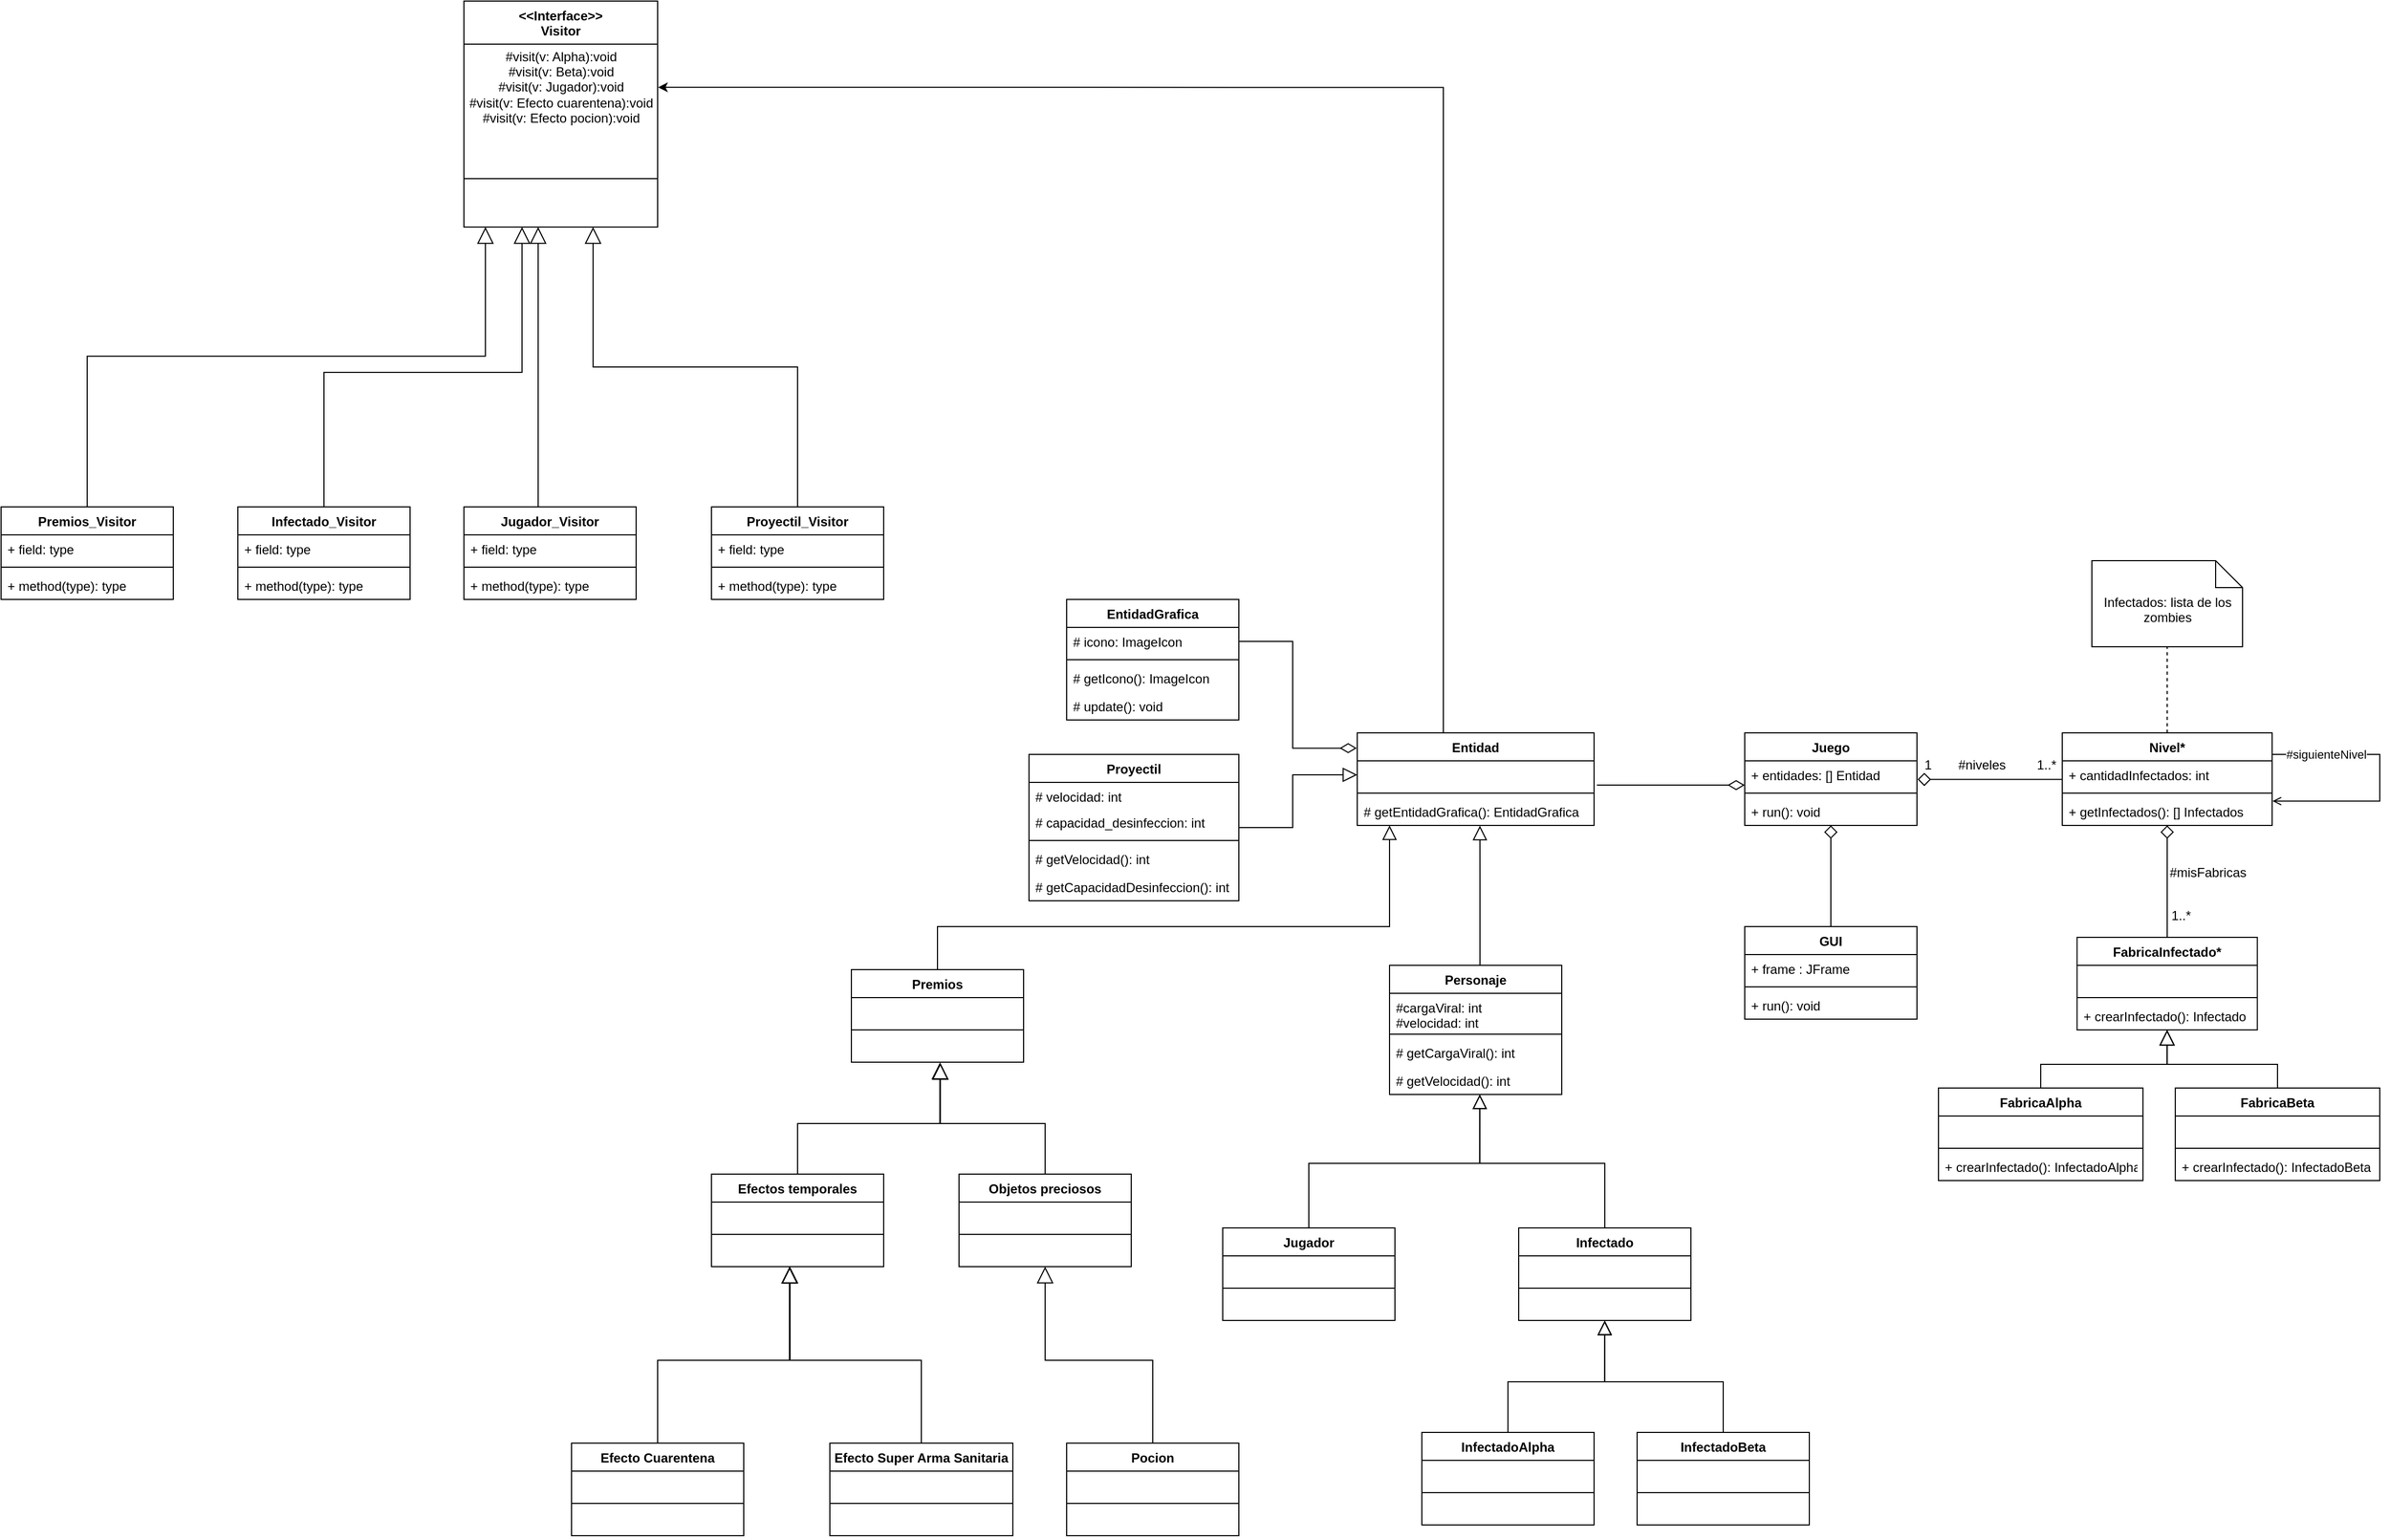<mxfile version="13.9.2" type="device"><diagram id="e_Py5MO5d-pihFE7DWXS" name="Page-1"><mxGraphModel dx="3183" dy="1894" grid="1" gridSize="10" guides="1" tooltips="1" connect="1" arrows="1" fold="1" page="1" pageScale="1" pageWidth="850" pageHeight="1100" math="0" shadow="0"><root><mxCell id="0"/><mxCell id="1" parent="0"/><mxCell id="vR1AUL86FYnGPOqWU92p-5" style="edgeStyle=orthogonalEdgeStyle;rounded=0;orthogonalLoop=1;jettySize=auto;html=1;exitX=1.004;exitY=0.665;exitDx=0;exitDy=0;exitPerimeter=0;startArrow=diamond;startFill=0;endArrow=none;endFill=0;endSize=6;startSize=10;" parent="1" source="vR1AUL86FYnGPOqWU92p-11" target="vR1AUL86FYnGPOqWU92p-6" edge="1"><mxGeometry relative="1" as="geometry"><mxPoint x="160" y="80" as="targetPoint"/><mxPoint x="230" y="223" as="sourcePoint"/><Array as="points"><mxPoint x="310" y="223"/><mxPoint x="310" y="223"/></Array></mxGeometry></mxCell><mxCell id="vR1AUL86FYnGPOqWU92p-40" style="edgeStyle=orthogonalEdgeStyle;rounded=0;orthogonalLoop=1;jettySize=auto;html=1;startArrow=diamond;startFill=0;startSize=10;endArrow=none;endFill=0;endSize=12;entryX=0.5;entryY=0;entryDx=0;entryDy=0;" parent="1" source="vR1AUL86FYnGPOqWU92p-6" target="vR1AUL86FYnGPOqWU92p-41" edge="1"><mxGeometry relative="1" as="geometry"><mxPoint x="450" y="410" as="targetPoint"/></mxGeometry></mxCell><mxCell id="vR1AUL86FYnGPOqWU92p-65" style="edgeStyle=orthogonalEdgeStyle;rounded=0;orthogonalLoop=1;jettySize=auto;html=1;entryX=0.5;entryY=1;entryDx=0;entryDy=0;entryPerimeter=0;startArrow=none;startFill=0;startSize=10;endArrow=none;endFill=0;endSize=12;exitX=0.5;exitY=0;exitDx=0;exitDy=0;dashed=1;" parent="1" source="vR1AUL86FYnGPOqWU92p-6" target="vR1AUL86FYnGPOqWU92p-64" edge="1"><mxGeometry relative="1" as="geometry"/></mxCell><mxCell id="vR1AUL86FYnGPOqWU92p-6" value="Nivel*" style="swimlane;fontStyle=1;align=center;verticalAlign=top;childLayout=stackLayout;horizontal=1;startSize=26;horizontalStack=0;resizeParent=1;resizeParentMax=0;resizeLast=0;collapsible=1;marginBottom=0;" parent="1" vertex="1"><mxGeometry x="355" y="180" width="195" height="86" as="geometry"/></mxCell><mxCell id="vR1AUL86FYnGPOqWU92p-39" value="+ cantidadInfectados: int" style="text;strokeColor=none;fillColor=none;align=left;verticalAlign=top;spacingLeft=4;spacingRight=4;overflow=hidden;rotatable=0;points=[[0,0.5],[1,0.5]];portConstraint=eastwest;" parent="vR1AUL86FYnGPOqWU92p-6" vertex="1"><mxGeometry y="26" width="195" height="26" as="geometry"/></mxCell><mxCell id="vR1AUL86FYnGPOqWU92p-8" value="" style="line;strokeWidth=1;fillColor=none;align=left;verticalAlign=middle;spacingTop=-1;spacingLeft=3;spacingRight=3;rotatable=0;labelPosition=right;points=[];portConstraint=eastwest;" parent="vR1AUL86FYnGPOqWU92p-6" vertex="1"><mxGeometry y="52" width="195" height="8" as="geometry"/></mxCell><mxCell id="vR1AUL86FYnGPOqWU92p-9" value="+ getInfectados(): [] Infectados" style="text;strokeColor=none;fillColor=none;align=left;verticalAlign=top;spacingLeft=4;spacingRight=4;overflow=hidden;rotatable=0;points=[[0,0.5],[1,0.5]];portConstraint=eastwest;" parent="vR1AUL86FYnGPOqWU92p-6" vertex="1"><mxGeometry y="60" width="195" height="26" as="geometry"/></mxCell><mxCell id="vR1AUL86FYnGPOqWU92p-23" style="edgeStyle=orthogonalEdgeStyle;rounded=0;orthogonalLoop=1;jettySize=auto;html=1;entryX=1.002;entryY=0.132;entryDx=0;entryDy=0;startArrow=none;startFill=0;startSize=10;endArrow=open;endFill=0;endSize=6;entryPerimeter=0;" parent="vR1AUL86FYnGPOqWU92p-6" target="vR1AUL86FYnGPOqWU92p-9" edge="1"><mxGeometry relative="1" as="geometry"><mxPoint x="195" y="20" as="sourcePoint"/><mxPoint x="285" y="52" as="targetPoint"/><Array as="points"><mxPoint x="295" y="20"/><mxPoint x="295" y="63"/></Array></mxGeometry></mxCell><mxCell id="vR1AUL86FYnGPOqWU92p-24" value="#siguienteNivel" style="edgeLabel;html=1;align=center;verticalAlign=middle;resizable=0;points=[];" parent="vR1AUL86FYnGPOqWU92p-23" vertex="1" connectable="0"><mxGeometry x="-0.428" relative="1" as="geometry"><mxPoint x="-19.49" as="offset"/></mxGeometry></mxCell><mxCell id="vR1AUL86FYnGPOqWU92p-68" style="edgeStyle=orthogonalEdgeStyle;rounded=0;orthogonalLoop=1;jettySize=auto;html=1;startArrow=diamond;startFill=0;startSize=10;endArrow=none;endFill=0;endSize=12;entryX=0.5;entryY=0;entryDx=0;entryDy=0;" parent="1" source="vR1AUL86FYnGPOqWU92p-10" target="vR1AUL86FYnGPOqWU92p-69" edge="1"><mxGeometry relative="1" as="geometry"><mxPoint x="140" y="400" as="targetPoint"/></mxGeometry></mxCell><mxCell id="vR1AUL86FYnGPOqWU92p-10" value="Juego" style="swimlane;fontStyle=1;align=center;verticalAlign=top;childLayout=stackLayout;horizontal=1;startSize=26;horizontalStack=0;resizeParent=1;resizeParentMax=0;resizeLast=0;collapsible=1;marginBottom=0;" parent="1" vertex="1"><mxGeometry x="60" y="180" width="160" height="86" as="geometry"/></mxCell><mxCell id="vR1AUL86FYnGPOqWU92p-11" value="+ entidades: [] Entidad" style="text;strokeColor=none;fillColor=none;align=left;verticalAlign=top;spacingLeft=4;spacingRight=4;overflow=hidden;rotatable=0;points=[[0,0.5],[1,0.5]];portConstraint=eastwest;" parent="vR1AUL86FYnGPOqWU92p-10" vertex="1"><mxGeometry y="26" width="160" height="26" as="geometry"/></mxCell><mxCell id="vR1AUL86FYnGPOqWU92p-12" value="" style="line;strokeWidth=1;fillColor=none;align=left;verticalAlign=middle;spacingTop=-1;spacingLeft=3;spacingRight=3;rotatable=0;labelPosition=right;points=[];portConstraint=eastwest;" parent="vR1AUL86FYnGPOqWU92p-10" vertex="1"><mxGeometry y="52" width="160" height="8" as="geometry"/></mxCell><mxCell id="vR1AUL86FYnGPOqWU92p-13" value="+ run(): void" style="text;strokeColor=none;fillColor=none;align=left;verticalAlign=top;spacingLeft=4;spacingRight=4;overflow=hidden;rotatable=0;points=[[0,0.5],[1,0.5]];portConstraint=eastwest;" parent="vR1AUL86FYnGPOqWU92p-10" vertex="1"><mxGeometry y="60" width="160" height="26" as="geometry"/></mxCell><mxCell id="vR1AUL86FYnGPOqWU92p-14" value="1..*" style="text;html=1;align=center;verticalAlign=middle;resizable=0;points=[];autosize=1;" parent="1" vertex="1"><mxGeometry x="325" y="200" width="30" height="20" as="geometry"/></mxCell><mxCell id="vR1AUL86FYnGPOqWU92p-15" value="1" style="text;html=1;align=center;verticalAlign=middle;resizable=0;points=[];autosize=1;" parent="1" vertex="1"><mxGeometry x="220" y="200" width="20" height="20" as="geometry"/></mxCell><mxCell id="vR1AUL86FYnGPOqWU92p-41" value="FabricaInfectado*" style="swimlane;fontStyle=1;align=center;verticalAlign=top;childLayout=stackLayout;horizontal=1;startSize=26;horizontalStack=0;resizeParent=1;resizeParentMax=0;resizeLast=0;collapsible=1;marginBottom=0;" parent="1" vertex="1"><mxGeometry x="368.75" y="370" width="167.5" height="86" as="geometry"/></mxCell><mxCell id="vR1AUL86FYnGPOqWU92p-42" value=" " style="text;strokeColor=none;fillColor=none;align=left;verticalAlign=top;spacingLeft=4;spacingRight=4;overflow=hidden;rotatable=0;points=[[0,0.5],[1,0.5]];portConstraint=eastwest;" parent="vR1AUL86FYnGPOqWU92p-41" vertex="1"><mxGeometry y="26" width="167.5" height="26" as="geometry"/></mxCell><mxCell id="vR1AUL86FYnGPOqWU92p-43" value="" style="line;strokeWidth=1;fillColor=none;align=left;verticalAlign=middle;spacingTop=-1;spacingLeft=3;spacingRight=3;rotatable=0;labelPosition=right;points=[];portConstraint=eastwest;" parent="vR1AUL86FYnGPOqWU92p-41" vertex="1"><mxGeometry y="52" width="167.5" height="8" as="geometry"/></mxCell><mxCell id="vR1AUL86FYnGPOqWU92p-44" value="+ crearInfectado(): Infectado" style="text;strokeColor=none;fillColor=none;align=left;verticalAlign=top;spacingLeft=4;spacingRight=4;overflow=hidden;rotatable=0;points=[[0,0.5],[1,0.5]];portConstraint=eastwest;" parent="vR1AUL86FYnGPOqWU92p-41" vertex="1"><mxGeometry y="60" width="167.5" height="26" as="geometry"/></mxCell><mxCell id="vR1AUL86FYnGPOqWU92p-45" value="1..*" style="text;html=1;align=center;verticalAlign=middle;resizable=0;points=[];autosize=1;" parent="1" vertex="1"><mxGeometry x="450" y="340" width="30" height="20" as="geometry"/></mxCell><mxCell id="vR1AUL86FYnGPOqWU92p-46" value="#misFabricas" style="text;html=1;align=center;verticalAlign=middle;resizable=0;points=[];autosize=1;" parent="1" vertex="1"><mxGeometry x="445" y="300" width="90" height="20" as="geometry"/></mxCell><mxCell id="vR1AUL86FYnGPOqWU92p-48" value="#niveles" style="text;html=1;align=center;verticalAlign=middle;resizable=0;points=[];autosize=1;" parent="1" vertex="1"><mxGeometry x="250" y="200" width="60" height="20" as="geometry"/></mxCell><mxCell id="vR1AUL86FYnGPOqWU92p-61" style="edgeStyle=orthogonalEdgeStyle;rounded=0;orthogonalLoop=1;jettySize=auto;html=1;entryX=0.5;entryY=1;entryDx=0;entryDy=0;startArrow=none;startFill=0;startSize=10;endArrow=block;endFill=0;endSize=12;" parent="1" source="vR1AUL86FYnGPOqWU92p-50" target="vR1AUL86FYnGPOqWU92p-41" edge="1"><mxGeometry relative="1" as="geometry"/></mxCell><mxCell id="vR1AUL86FYnGPOqWU92p-50" value="FabricaAlpha" style="swimlane;fontStyle=1;align=center;verticalAlign=top;childLayout=stackLayout;horizontal=1;startSize=26;horizontalStack=0;resizeParent=1;resizeParentMax=0;resizeLast=0;collapsible=1;marginBottom=0;" parent="1" vertex="1"><mxGeometry x="240" y="510" width="190" height="86" as="geometry"/></mxCell><mxCell id="vR1AUL86FYnGPOqWU92p-51" value=" " style="text;strokeColor=none;fillColor=none;align=left;verticalAlign=top;spacingLeft=4;spacingRight=4;overflow=hidden;rotatable=0;points=[[0,0.5],[1,0.5]];portConstraint=eastwest;" parent="vR1AUL86FYnGPOqWU92p-50" vertex="1"><mxGeometry y="26" width="190" height="26" as="geometry"/></mxCell><mxCell id="vR1AUL86FYnGPOqWU92p-52" value="" style="line;strokeWidth=1;fillColor=none;align=left;verticalAlign=middle;spacingTop=-1;spacingLeft=3;spacingRight=3;rotatable=0;labelPosition=right;points=[];portConstraint=eastwest;" parent="vR1AUL86FYnGPOqWU92p-50" vertex="1"><mxGeometry y="52" width="190" height="8" as="geometry"/></mxCell><mxCell id="vR1AUL86FYnGPOqWU92p-53" value="+ crearInfectado(): InfectadoAlpha" style="text;strokeColor=none;fillColor=none;align=left;verticalAlign=top;spacingLeft=4;spacingRight=4;overflow=hidden;rotatable=0;points=[[0,0.5],[1,0.5]];portConstraint=eastwest;" parent="vR1AUL86FYnGPOqWU92p-50" vertex="1"><mxGeometry y="60" width="190" height="26" as="geometry"/></mxCell><mxCell id="vR1AUL86FYnGPOqWU92p-63" style="edgeStyle=orthogonalEdgeStyle;rounded=0;orthogonalLoop=1;jettySize=auto;html=1;entryX=0.499;entryY=1.001;entryDx=0;entryDy=0;entryPerimeter=0;startArrow=none;startFill=0;startSize=10;endArrow=block;endFill=0;endSize=12;" parent="1" source="vR1AUL86FYnGPOqWU92p-54" target="vR1AUL86FYnGPOqWU92p-44" edge="1"><mxGeometry relative="1" as="geometry"/></mxCell><mxCell id="vR1AUL86FYnGPOqWU92p-54" value="FabricaBeta" style="swimlane;fontStyle=1;align=center;verticalAlign=top;childLayout=stackLayout;horizontal=1;startSize=26;horizontalStack=0;resizeParent=1;resizeParentMax=0;resizeLast=0;collapsible=1;marginBottom=0;" parent="1" vertex="1"><mxGeometry x="460" y="510" width="190" height="86" as="geometry"/></mxCell><mxCell id="vR1AUL86FYnGPOqWU92p-55" value=" " style="text;strokeColor=none;fillColor=none;align=left;verticalAlign=top;spacingLeft=4;spacingRight=4;overflow=hidden;rotatable=0;points=[[0,0.5],[1,0.5]];portConstraint=eastwest;" parent="vR1AUL86FYnGPOqWU92p-54" vertex="1"><mxGeometry y="26" width="190" height="26" as="geometry"/></mxCell><mxCell id="vR1AUL86FYnGPOqWU92p-56" value="" style="line;strokeWidth=1;fillColor=none;align=left;verticalAlign=middle;spacingTop=-1;spacingLeft=3;spacingRight=3;rotatable=0;labelPosition=right;points=[];portConstraint=eastwest;" parent="vR1AUL86FYnGPOqWU92p-54" vertex="1"><mxGeometry y="52" width="190" height="8" as="geometry"/></mxCell><mxCell id="vR1AUL86FYnGPOqWU92p-57" value="+ crearInfectado(): InfectadoBeta" style="text;strokeColor=none;fillColor=none;align=left;verticalAlign=top;spacingLeft=4;spacingRight=4;overflow=hidden;rotatable=0;points=[[0,0.5],[1,0.5]];portConstraint=eastwest;" parent="vR1AUL86FYnGPOqWU92p-54" vertex="1"><mxGeometry y="60" width="190" height="26" as="geometry"/></mxCell><mxCell id="vR1AUL86FYnGPOqWU92p-64" value="Infectados: lista de los zombies" style="shape=note2;boundedLbl=1;whiteSpace=wrap;html=1;size=25;verticalAlign=top;align=center;" parent="1" vertex="1"><mxGeometry x="382.5" y="20" width="140" height="80" as="geometry"/></mxCell><mxCell id="vR1AUL86FYnGPOqWU92p-69" value="GUI" style="swimlane;fontStyle=1;align=center;verticalAlign=top;childLayout=stackLayout;horizontal=1;startSize=26;horizontalStack=0;resizeParent=1;resizeParentMax=0;resizeLast=0;collapsible=1;marginBottom=0;" parent="1" vertex="1"><mxGeometry x="60" y="360" width="160" height="86" as="geometry"/></mxCell><mxCell id="vR1AUL86FYnGPOqWU92p-70" value="+ frame : JFrame" style="text;strokeColor=none;fillColor=none;align=left;verticalAlign=top;spacingLeft=4;spacingRight=4;overflow=hidden;rotatable=0;points=[[0,0.5],[1,0.5]];portConstraint=eastwest;" parent="vR1AUL86FYnGPOqWU92p-69" vertex="1"><mxGeometry y="26" width="160" height="26" as="geometry"/></mxCell><mxCell id="vR1AUL86FYnGPOqWU92p-71" value="" style="line;strokeWidth=1;fillColor=none;align=left;verticalAlign=middle;spacingTop=-1;spacingLeft=3;spacingRight=3;rotatable=0;labelPosition=right;points=[];portConstraint=eastwest;" parent="vR1AUL86FYnGPOqWU92p-69" vertex="1"><mxGeometry y="52" width="160" height="8" as="geometry"/></mxCell><mxCell id="vR1AUL86FYnGPOqWU92p-72" value="+ run(): void" style="text;strokeColor=none;fillColor=none;align=left;verticalAlign=top;spacingLeft=4;spacingRight=4;overflow=hidden;rotatable=0;points=[[0,0.5],[1,0.5]];portConstraint=eastwest;" parent="vR1AUL86FYnGPOqWU92p-69" vertex="1"><mxGeometry y="60" width="160" height="26" as="geometry"/></mxCell><mxCell id="WRxoPLEy21GZYdgiGuAM-36" style="edgeStyle=orthogonalEdgeStyle;rounded=0;orthogonalLoop=1;jettySize=auto;html=1;endArrow=diamondThin;endFill=0;endSize=13;exitX=1.012;exitY=0.866;exitDx=0;exitDy=0;exitPerimeter=0;entryX=0;entryY=0.866;entryDx=0;entryDy=0;entryPerimeter=0;" parent="1" source="WRxoPLEy21GZYdgiGuAM-2" target="vR1AUL86FYnGPOqWU92p-11" edge="1"><mxGeometry relative="1" as="geometry"><Array as="points"/><mxPoint x="59" y="228" as="targetPoint"/></mxGeometry></mxCell><mxCell id="WRxoPLEy21GZYdgiGuAM-101" style="edgeStyle=orthogonalEdgeStyle;rounded=0;orthogonalLoop=1;jettySize=auto;html=1;entryX=1.002;entryY=0.502;entryDx=0;entryDy=0;entryPerimeter=0;endArrow=classic;endFill=1;endSize=6;" parent="1" source="WRxoPLEy21GZYdgiGuAM-1" target="WRxoPLEy21GZYdgiGuAM-100" edge="1"><mxGeometry relative="1" as="geometry"><Array as="points"><mxPoint x="-220" y="-420"/></Array></mxGeometry></mxCell><mxCell id="WRxoPLEy21GZYdgiGuAM-1" value="Entidad" style="swimlane;fontStyle=1;align=center;verticalAlign=top;childLayout=stackLayout;horizontal=1;startSize=26;horizontalStack=0;resizeParent=1;resizeParentMax=0;resizeLast=0;collapsible=1;marginBottom=0;" parent="1" vertex="1"><mxGeometry x="-300" y="180" width="220" height="86" as="geometry"/></mxCell><mxCell id="WRxoPLEy21GZYdgiGuAM-2" value=" " style="text;strokeColor=none;fillColor=none;align=left;verticalAlign=top;spacingLeft=4;spacingRight=4;overflow=hidden;rotatable=0;points=[[0,0.5],[1,0.5]];portConstraint=eastwest;" parent="WRxoPLEy21GZYdgiGuAM-1" vertex="1"><mxGeometry y="26" width="220" height="26" as="geometry"/></mxCell><mxCell id="WRxoPLEy21GZYdgiGuAM-3" value="" style="line;strokeWidth=1;fillColor=none;align=left;verticalAlign=middle;spacingTop=-1;spacingLeft=3;spacingRight=3;rotatable=0;labelPosition=right;points=[];portConstraint=eastwest;" parent="WRxoPLEy21GZYdgiGuAM-1" vertex="1"><mxGeometry y="52" width="220" height="8" as="geometry"/></mxCell><mxCell id="WRxoPLEy21GZYdgiGuAM-4" value="# getEntidadGrafica(): EntidadGrafica" style="text;strokeColor=none;fillColor=none;align=left;verticalAlign=top;spacingLeft=4;spacingRight=4;overflow=hidden;rotatable=0;points=[[0,0.5],[1,0.5]];portConstraint=eastwest;" parent="WRxoPLEy21GZYdgiGuAM-1" vertex="1"><mxGeometry y="60" width="220" height="26" as="geometry"/></mxCell><mxCell id="WRxoPLEy21GZYdgiGuAM-5" value="EntidadGrafica" style="swimlane;fontStyle=1;align=center;verticalAlign=top;childLayout=stackLayout;horizontal=1;startSize=26;horizontalStack=0;resizeParent=1;resizeParentMax=0;resizeLast=0;collapsible=1;marginBottom=0;" parent="1" vertex="1"><mxGeometry x="-570" y="56" width="160" height="112" as="geometry"/></mxCell><mxCell id="WRxoPLEy21GZYdgiGuAM-6" value="# icono: ImageIcon" style="text;strokeColor=none;fillColor=none;align=left;verticalAlign=top;spacingLeft=4;spacingRight=4;overflow=hidden;rotatable=0;points=[[0,0.5],[1,0.5]];portConstraint=eastwest;" parent="WRxoPLEy21GZYdgiGuAM-5" vertex="1"><mxGeometry y="26" width="160" height="26" as="geometry"/></mxCell><mxCell id="WRxoPLEy21GZYdgiGuAM-7" value="" style="line;strokeWidth=1;fillColor=none;align=left;verticalAlign=middle;spacingTop=-1;spacingLeft=3;spacingRight=3;rotatable=0;labelPosition=right;points=[];portConstraint=eastwest;" parent="WRxoPLEy21GZYdgiGuAM-5" vertex="1"><mxGeometry y="52" width="160" height="8" as="geometry"/></mxCell><mxCell id="WRxoPLEy21GZYdgiGuAM-8" value="# getIcono(): ImageIcon" style="text;strokeColor=none;fillColor=none;align=left;verticalAlign=top;spacingLeft=4;spacingRight=4;overflow=hidden;rotatable=0;points=[[0,0.5],[1,0.5]];portConstraint=eastwest;" parent="WRxoPLEy21GZYdgiGuAM-5" vertex="1"><mxGeometry y="60" width="160" height="26" as="geometry"/></mxCell><mxCell id="Is_bdsAfQgZfsIAwMM-b-20" value="# update(): void" style="text;strokeColor=none;fillColor=none;align=left;verticalAlign=top;spacingLeft=4;spacingRight=4;overflow=hidden;rotatable=0;points=[[0,0.5],[1,0.5]];portConstraint=eastwest;" vertex="1" parent="WRxoPLEy21GZYdgiGuAM-5"><mxGeometry y="86" width="160" height="26" as="geometry"/></mxCell><mxCell id="WRxoPLEy21GZYdgiGuAM-9" style="edgeStyle=orthogonalEdgeStyle;rounded=0;orthogonalLoop=1;jettySize=auto;html=1;entryX=-0.002;entryY=0.165;entryDx=0;entryDy=0;endArrow=diamondThin;endFill=0;endSize=13;entryPerimeter=0;" parent="1" source="WRxoPLEy21GZYdgiGuAM-6" target="WRxoPLEy21GZYdgiGuAM-1" edge="1"><mxGeometry relative="1" as="geometry"/></mxCell><mxCell id="Is_bdsAfQgZfsIAwMM-b-7" style="edgeStyle=orthogonalEdgeStyle;rounded=0;orthogonalLoop=1;jettySize=auto;html=1;endArrow=block;endFill=0;endSize=11;entryX=0.518;entryY=1.011;entryDx=0;entryDy=0;entryPerimeter=0;" edge="1" parent="1" source="WRxoPLEy21GZYdgiGuAM-10" target="WRxoPLEy21GZYdgiGuAM-4"><mxGeometry relative="1" as="geometry"><mxPoint x="-220" y="266" as="targetPoint"/><Array as="points"><mxPoint x="-186" y="320"/><mxPoint x="-186" y="320"/></Array></mxGeometry></mxCell><mxCell id="WRxoPLEy21GZYdgiGuAM-10" value="Personaje" style="swimlane;fontStyle=1;align=center;verticalAlign=top;childLayout=stackLayout;horizontal=1;startSize=26;horizontalStack=0;resizeParent=1;resizeParentMax=0;resizeLast=0;collapsible=1;marginBottom=0;" parent="1" vertex="1"><mxGeometry x="-270" y="396" width="160" height="120" as="geometry"/></mxCell><mxCell id="WRxoPLEy21GZYdgiGuAM-11" value="#cargaViral: int&#10;#velocidad: int" style="text;strokeColor=none;fillColor=none;align=left;verticalAlign=top;spacingLeft=4;spacingRight=4;overflow=hidden;rotatable=0;points=[[0,0.5],[1,0.5]];portConstraint=eastwest;" parent="WRxoPLEy21GZYdgiGuAM-10" vertex="1"><mxGeometry y="26" width="160" height="34" as="geometry"/></mxCell><mxCell id="WRxoPLEy21GZYdgiGuAM-12" value="" style="line;strokeWidth=1;fillColor=none;align=left;verticalAlign=middle;spacingTop=-1;spacingLeft=3;spacingRight=3;rotatable=0;labelPosition=right;points=[];portConstraint=eastwest;" parent="WRxoPLEy21GZYdgiGuAM-10" vertex="1"><mxGeometry y="60" width="160" height="8" as="geometry"/></mxCell><mxCell id="Is_bdsAfQgZfsIAwMM-b-28" value="# getCargaViral(): int" style="text;strokeColor=none;fillColor=none;align=left;verticalAlign=top;spacingLeft=4;spacingRight=4;overflow=hidden;rotatable=0;points=[[0,0.5],[1,0.5]];portConstraint=eastwest;" vertex="1" parent="WRxoPLEy21GZYdgiGuAM-10"><mxGeometry y="68" width="160" height="26" as="geometry"/></mxCell><mxCell id="WRxoPLEy21GZYdgiGuAM-13" value="# getVelocidad(): int" style="text;strokeColor=none;fillColor=none;align=left;verticalAlign=top;spacingLeft=4;spacingRight=4;overflow=hidden;rotatable=0;points=[[0,0.5],[1,0.5]];portConstraint=eastwest;" parent="WRxoPLEy21GZYdgiGuAM-10" vertex="1"><mxGeometry y="94" width="160" height="26" as="geometry"/></mxCell><mxCell id="Is_bdsAfQgZfsIAwMM-b-9" style="edgeStyle=orthogonalEdgeStyle;rounded=0;orthogonalLoop=1;jettySize=auto;html=1;entryX=0.524;entryY=1;entryDx=0;entryDy=0;entryPerimeter=0;endArrow=block;endFill=0;endSize=11;" edge="1" parent="1" source="WRxoPLEy21GZYdgiGuAM-14" target="WRxoPLEy21GZYdgiGuAM-13"><mxGeometry relative="1" as="geometry"><Array as="points"><mxPoint x="-345" y="580"/><mxPoint x="-186" y="580"/></Array></mxGeometry></mxCell><mxCell id="WRxoPLEy21GZYdgiGuAM-14" value="Jugador" style="swimlane;fontStyle=1;align=center;verticalAlign=top;childLayout=stackLayout;horizontal=1;startSize=26;horizontalStack=0;resizeParent=1;resizeParentMax=0;resizeLast=0;collapsible=1;marginBottom=0;" parent="1" vertex="1"><mxGeometry x="-425" y="640" width="160" height="86" as="geometry"/></mxCell><mxCell id="WRxoPLEy21GZYdgiGuAM-15" value=" " style="text;strokeColor=none;fillColor=none;align=left;verticalAlign=top;spacingLeft=4;spacingRight=4;overflow=hidden;rotatable=0;points=[[0,0.5],[1,0.5]];portConstraint=eastwest;" parent="WRxoPLEy21GZYdgiGuAM-14" vertex="1"><mxGeometry y="26" width="160" height="26" as="geometry"/></mxCell><mxCell id="WRxoPLEy21GZYdgiGuAM-16" value="" style="line;strokeWidth=1;fillColor=none;align=left;verticalAlign=middle;spacingTop=-1;spacingLeft=3;spacingRight=3;rotatable=0;labelPosition=right;points=[];portConstraint=eastwest;" parent="WRxoPLEy21GZYdgiGuAM-14" vertex="1"><mxGeometry y="52" width="160" height="8" as="geometry"/></mxCell><mxCell id="WRxoPLEy21GZYdgiGuAM-17" value=" " style="text;strokeColor=none;fillColor=none;align=left;verticalAlign=top;spacingLeft=4;spacingRight=4;overflow=hidden;rotatable=0;points=[[0,0.5],[1,0.5]];portConstraint=eastwest;" parent="WRxoPLEy21GZYdgiGuAM-14" vertex="1"><mxGeometry y="60" width="160" height="26" as="geometry"/></mxCell><mxCell id="Is_bdsAfQgZfsIAwMM-b-10" style="edgeStyle=orthogonalEdgeStyle;rounded=0;orthogonalLoop=1;jettySize=auto;html=1;endArrow=block;endFill=0;endSize=11;entryX=0.524;entryY=1.002;entryDx=0;entryDy=0;entryPerimeter=0;exitX=0.5;exitY=0;exitDx=0;exitDy=0;" edge="1" parent="1" source="WRxoPLEy21GZYdgiGuAM-18" target="WRxoPLEy21GZYdgiGuAM-13"><mxGeometry relative="1" as="geometry"><mxPoint x="-197" y="491" as="targetPoint"/><Array as="points"><mxPoint x="-70" y="580"/><mxPoint x="-186" y="580"/></Array></mxGeometry></mxCell><mxCell id="WRxoPLEy21GZYdgiGuAM-18" value="Infectado" style="swimlane;fontStyle=1;align=center;verticalAlign=top;childLayout=stackLayout;horizontal=1;startSize=26;horizontalStack=0;resizeParent=1;resizeParentMax=0;resizeLast=0;collapsible=1;marginBottom=0;" parent="1" vertex="1"><mxGeometry x="-150" y="640" width="160" height="86" as="geometry"/></mxCell><mxCell id="WRxoPLEy21GZYdgiGuAM-19" value=" " style="text;strokeColor=none;fillColor=none;align=left;verticalAlign=top;spacingLeft=4;spacingRight=4;overflow=hidden;rotatable=0;points=[[0,0.5],[1,0.5]];portConstraint=eastwest;" parent="WRxoPLEy21GZYdgiGuAM-18" vertex="1"><mxGeometry y="26" width="160" height="26" as="geometry"/></mxCell><mxCell id="WRxoPLEy21GZYdgiGuAM-20" value="" style="line;strokeWidth=1;fillColor=none;align=left;verticalAlign=middle;spacingTop=-1;spacingLeft=3;spacingRight=3;rotatable=0;labelPosition=right;points=[];portConstraint=eastwest;" parent="WRxoPLEy21GZYdgiGuAM-18" vertex="1"><mxGeometry y="52" width="160" height="8" as="geometry"/></mxCell><mxCell id="WRxoPLEy21GZYdgiGuAM-21" value=" " style="text;strokeColor=none;fillColor=none;align=left;verticalAlign=top;spacingLeft=4;spacingRight=4;overflow=hidden;rotatable=0;points=[[0,0.5],[1,0.5]];portConstraint=eastwest;" parent="WRxoPLEy21GZYdgiGuAM-18" vertex="1"><mxGeometry y="60" width="160" height="26" as="geometry"/></mxCell><mxCell id="Is_bdsAfQgZfsIAwMM-b-19" style="edgeStyle=orthogonalEdgeStyle;rounded=0;orthogonalLoop=1;jettySize=auto;html=1;endArrow=block;endFill=0;endSize=11;" edge="1" parent="1" source="WRxoPLEy21GZYdgiGuAM-37"><mxGeometry relative="1" as="geometry"><mxPoint x="-270" y="266" as="targetPoint"/><Array as="points"><mxPoint x="-690" y="360"/><mxPoint x="-270" y="360"/></Array></mxGeometry></mxCell><mxCell id="WRxoPLEy21GZYdgiGuAM-37" value="Premios" style="swimlane;fontStyle=1;align=center;verticalAlign=top;childLayout=stackLayout;horizontal=1;startSize=26;horizontalStack=0;resizeParent=1;resizeParentMax=0;resizeLast=0;collapsible=1;marginBottom=0;" parent="1" vertex="1"><mxGeometry x="-770" y="400" width="160" height="86" as="geometry"/></mxCell><mxCell id="WRxoPLEy21GZYdgiGuAM-38" value=" " style="text;strokeColor=none;fillColor=none;align=left;verticalAlign=top;spacingLeft=4;spacingRight=4;overflow=hidden;rotatable=0;points=[[0,0.5],[1,0.5]];portConstraint=eastwest;" parent="WRxoPLEy21GZYdgiGuAM-37" vertex="1"><mxGeometry y="26" width="160" height="26" as="geometry"/></mxCell><mxCell id="WRxoPLEy21GZYdgiGuAM-39" value="" style="line;strokeWidth=1;fillColor=none;align=left;verticalAlign=middle;spacingTop=-1;spacingLeft=3;spacingRight=3;rotatable=0;labelPosition=right;points=[];portConstraint=eastwest;" parent="WRxoPLEy21GZYdgiGuAM-37" vertex="1"><mxGeometry y="52" width="160" height="8" as="geometry"/></mxCell><mxCell id="WRxoPLEy21GZYdgiGuAM-40" value=" " style="text;strokeColor=none;fillColor=none;align=left;verticalAlign=top;spacingLeft=4;spacingRight=4;overflow=hidden;rotatable=0;points=[[0,0.5],[1,0.5]];portConstraint=eastwest;" parent="WRxoPLEy21GZYdgiGuAM-37" vertex="1"><mxGeometry y="60" width="160" height="26" as="geometry"/></mxCell><mxCell id="Is_bdsAfQgZfsIAwMM-b-4" style="edgeStyle=orthogonalEdgeStyle;rounded=0;orthogonalLoop=1;jettySize=auto;html=1;entryX=0;entryY=0.5;entryDx=0;entryDy=0;endArrow=block;endFill=0;endSize=11;" edge="1" parent="1" source="WRxoPLEy21GZYdgiGuAM-52" target="WRxoPLEy21GZYdgiGuAM-2"><mxGeometry relative="1" as="geometry"/></mxCell><mxCell id="WRxoPLEy21GZYdgiGuAM-52" value="Proyectil" style="swimlane;fontStyle=1;align=center;verticalAlign=top;childLayout=stackLayout;horizontal=1;startSize=26;horizontalStack=0;resizeParent=1;resizeParentMax=0;resizeLast=0;collapsible=1;marginBottom=0;" parent="1" vertex="1"><mxGeometry x="-605" y="200" width="195" height="136" as="geometry"/></mxCell><mxCell id="WRxoPLEy21GZYdgiGuAM-53" value="# velocidad: int&#10;" style="text;strokeColor=none;fillColor=none;align=left;verticalAlign=top;spacingLeft=4;spacingRight=4;overflow=hidden;rotatable=0;points=[[0,0.5],[1,0.5]];portConstraint=eastwest;" parent="WRxoPLEy21GZYdgiGuAM-52" vertex="1"><mxGeometry y="26" width="195" height="24" as="geometry"/></mxCell><mxCell id="Is_bdsAfQgZfsIAwMM-b-26" value="# capacidad_desinfeccion: int" style="text;strokeColor=none;fillColor=none;align=left;verticalAlign=top;spacingLeft=4;spacingRight=4;overflow=hidden;rotatable=0;points=[[0,0.5],[1,0.5]];portConstraint=eastwest;" vertex="1" parent="WRxoPLEy21GZYdgiGuAM-52"><mxGeometry y="50" width="195" height="26" as="geometry"/></mxCell><mxCell id="WRxoPLEy21GZYdgiGuAM-54" value="" style="line;strokeWidth=1;fillColor=none;align=left;verticalAlign=middle;spacingTop=-1;spacingLeft=3;spacingRight=3;rotatable=0;labelPosition=right;points=[];portConstraint=eastwest;" parent="WRxoPLEy21GZYdgiGuAM-52" vertex="1"><mxGeometry y="76" width="195" height="8" as="geometry"/></mxCell><mxCell id="WRxoPLEy21GZYdgiGuAM-55" value="# getVelocidad(): int" style="text;strokeColor=none;fillColor=none;align=left;verticalAlign=top;spacingLeft=4;spacingRight=4;overflow=hidden;rotatable=0;points=[[0,0.5],[1,0.5]];portConstraint=eastwest;" parent="WRxoPLEy21GZYdgiGuAM-52" vertex="1"><mxGeometry y="84" width="195" height="26" as="geometry"/></mxCell><mxCell id="Is_bdsAfQgZfsIAwMM-b-27" value="# getCapacidadDesinfeccion(): int" style="text;strokeColor=none;fillColor=none;align=left;verticalAlign=top;spacingLeft=4;spacingRight=4;overflow=hidden;rotatable=0;points=[[0,0.5],[1,0.5]];portConstraint=eastwest;" vertex="1" parent="WRxoPLEy21GZYdgiGuAM-52"><mxGeometry y="110" width="195" height="26" as="geometry"/></mxCell><mxCell id="Is_bdsAfQgZfsIAwMM-b-11" style="edgeStyle=orthogonalEdgeStyle;rounded=0;orthogonalLoop=1;jettySize=auto;html=1;entryX=0.5;entryY=1;entryDx=0;entryDy=0;endArrow=block;endFill=0;endSize=11;" edge="1" parent="1" source="WRxoPLEy21GZYdgiGuAM-24" target="WRxoPLEy21GZYdgiGuAM-18"><mxGeometry relative="1" as="geometry"/></mxCell><mxCell id="WRxoPLEy21GZYdgiGuAM-24" value="InfectadoAlpha" style="swimlane;fontStyle=1;align=center;verticalAlign=top;childLayout=stackLayout;horizontal=1;startSize=26;horizontalStack=0;resizeParent=1;resizeParentMax=0;resizeLast=0;collapsible=1;marginBottom=0;" parent="1" vertex="1"><mxGeometry x="-240" y="830" width="160" height="86" as="geometry"/></mxCell><mxCell id="WRxoPLEy21GZYdgiGuAM-25" value=" " style="text;strokeColor=none;fillColor=none;align=left;verticalAlign=top;spacingLeft=4;spacingRight=4;overflow=hidden;rotatable=0;points=[[0,0.5],[1,0.5]];portConstraint=eastwest;" parent="WRxoPLEy21GZYdgiGuAM-24" vertex="1"><mxGeometry y="26" width="160" height="26" as="geometry"/></mxCell><mxCell id="WRxoPLEy21GZYdgiGuAM-26" value="" style="line;strokeWidth=1;fillColor=none;align=left;verticalAlign=middle;spacingTop=-1;spacingLeft=3;spacingRight=3;rotatable=0;labelPosition=right;points=[];portConstraint=eastwest;" parent="WRxoPLEy21GZYdgiGuAM-24" vertex="1"><mxGeometry y="52" width="160" height="8" as="geometry"/></mxCell><mxCell id="WRxoPLEy21GZYdgiGuAM-27" value=" " style="text;strokeColor=none;fillColor=none;align=left;verticalAlign=top;spacingLeft=4;spacingRight=4;overflow=hidden;rotatable=0;points=[[0,0.5],[1,0.5]];portConstraint=eastwest;" parent="WRxoPLEy21GZYdgiGuAM-24" vertex="1"><mxGeometry y="60" width="160" height="26" as="geometry"/></mxCell><mxCell id="Is_bdsAfQgZfsIAwMM-b-12" style="edgeStyle=orthogonalEdgeStyle;rounded=0;orthogonalLoop=1;jettySize=auto;html=1;endArrow=block;endFill=0;endSize=11;entryX=0.499;entryY=1.009;entryDx=0;entryDy=0;entryPerimeter=0;" edge="1" parent="1" source="WRxoPLEy21GZYdgiGuAM-28" target="WRxoPLEy21GZYdgiGuAM-21"><mxGeometry relative="1" as="geometry"><mxPoint x="-110" y="727" as="targetPoint"/></mxGeometry></mxCell><mxCell id="WRxoPLEy21GZYdgiGuAM-28" value="InfectadoBeta" style="swimlane;fontStyle=1;align=center;verticalAlign=top;childLayout=stackLayout;horizontal=1;startSize=26;horizontalStack=0;resizeParent=1;resizeParentMax=0;resizeLast=0;collapsible=1;marginBottom=0;" parent="1" vertex="1"><mxGeometry x="-40" y="830" width="160" height="86" as="geometry"/></mxCell><mxCell id="WRxoPLEy21GZYdgiGuAM-29" value=" " style="text;strokeColor=none;fillColor=none;align=left;verticalAlign=top;spacingLeft=4;spacingRight=4;overflow=hidden;rotatable=0;points=[[0,0.5],[1,0.5]];portConstraint=eastwest;" parent="WRxoPLEy21GZYdgiGuAM-28" vertex="1"><mxGeometry y="26" width="160" height="26" as="geometry"/></mxCell><mxCell id="WRxoPLEy21GZYdgiGuAM-30" value="" style="line;strokeWidth=1;fillColor=none;align=left;verticalAlign=middle;spacingTop=-1;spacingLeft=3;spacingRight=3;rotatable=0;labelPosition=right;points=[];portConstraint=eastwest;" parent="WRxoPLEy21GZYdgiGuAM-28" vertex="1"><mxGeometry y="52" width="160" height="8" as="geometry"/></mxCell><mxCell id="WRxoPLEy21GZYdgiGuAM-31" value=" " style="text;strokeColor=none;fillColor=none;align=left;verticalAlign=top;spacingLeft=4;spacingRight=4;overflow=hidden;rotatable=0;points=[[0,0.5],[1,0.5]];portConstraint=eastwest;" parent="WRxoPLEy21GZYdgiGuAM-28" vertex="1"><mxGeometry y="60" width="160" height="26" as="geometry"/></mxCell><mxCell id="WRxoPLEy21GZYdgiGuAM-71" style="edgeStyle=orthogonalEdgeStyle;rounded=0;orthogonalLoop=1;jettySize=auto;html=1;entryX=0.517;entryY=1.027;entryDx=0;entryDy=0;entryPerimeter=0;endArrow=block;endFill=0;endSize=13;" parent="1" source="WRxoPLEy21GZYdgiGuAM-62" target="WRxoPLEy21GZYdgiGuAM-40" edge="1"><mxGeometry relative="1" as="geometry"/></mxCell><mxCell id="WRxoPLEy21GZYdgiGuAM-62" value="Efectos temporales" style="swimlane;fontStyle=1;align=center;verticalAlign=top;childLayout=stackLayout;horizontal=1;startSize=26;horizontalStack=0;resizeParent=1;resizeParentMax=0;resizeLast=0;collapsible=1;marginBottom=0;" parent="1" vertex="1"><mxGeometry x="-900" y="590" width="160" height="86" as="geometry"/></mxCell><mxCell id="WRxoPLEy21GZYdgiGuAM-63" value=" " style="text;strokeColor=none;fillColor=none;align=left;verticalAlign=top;spacingLeft=4;spacingRight=4;overflow=hidden;rotatable=0;points=[[0,0.5],[1,0.5]];portConstraint=eastwest;" parent="WRxoPLEy21GZYdgiGuAM-62" vertex="1"><mxGeometry y="26" width="160" height="26" as="geometry"/></mxCell><mxCell id="WRxoPLEy21GZYdgiGuAM-64" value="" style="line;strokeWidth=1;fillColor=none;align=left;verticalAlign=middle;spacingTop=-1;spacingLeft=3;spacingRight=3;rotatable=0;labelPosition=right;points=[];portConstraint=eastwest;" parent="WRxoPLEy21GZYdgiGuAM-62" vertex="1"><mxGeometry y="52" width="160" height="8" as="geometry"/></mxCell><mxCell id="WRxoPLEy21GZYdgiGuAM-65" value=" " style="text;strokeColor=none;fillColor=none;align=left;verticalAlign=top;spacingLeft=4;spacingRight=4;overflow=hidden;rotatable=0;points=[[0,0.5],[1,0.5]];portConstraint=eastwest;" parent="WRxoPLEy21GZYdgiGuAM-62" vertex="1"><mxGeometry y="60" width="160" height="26" as="geometry"/></mxCell><mxCell id="WRxoPLEy21GZYdgiGuAM-70" style="edgeStyle=orthogonalEdgeStyle;rounded=0;orthogonalLoop=1;jettySize=auto;html=1;entryX=0.514;entryY=1.013;entryDx=0;entryDy=0;entryPerimeter=0;endArrow=block;endFill=0;endSize=13;" parent="1" source="WRxoPLEy21GZYdgiGuAM-66" target="WRxoPLEy21GZYdgiGuAM-40" edge="1"><mxGeometry relative="1" as="geometry"/></mxCell><mxCell id="WRxoPLEy21GZYdgiGuAM-66" value="Objetos preciosos" style="swimlane;fontStyle=1;align=center;verticalAlign=top;childLayout=stackLayout;horizontal=1;startSize=26;horizontalStack=0;resizeParent=1;resizeParentMax=0;resizeLast=0;collapsible=1;marginBottom=0;" parent="1" vertex="1"><mxGeometry x="-670" y="590" width="160" height="86" as="geometry"/></mxCell><mxCell id="WRxoPLEy21GZYdgiGuAM-67" value=" " style="text;strokeColor=none;fillColor=none;align=left;verticalAlign=top;spacingLeft=4;spacingRight=4;overflow=hidden;rotatable=0;points=[[0,0.5],[1,0.5]];portConstraint=eastwest;" parent="WRxoPLEy21GZYdgiGuAM-66" vertex="1"><mxGeometry y="26" width="160" height="26" as="geometry"/></mxCell><mxCell id="WRxoPLEy21GZYdgiGuAM-68" value="" style="line;strokeWidth=1;fillColor=none;align=left;verticalAlign=middle;spacingTop=-1;spacingLeft=3;spacingRight=3;rotatable=0;labelPosition=right;points=[];portConstraint=eastwest;" parent="WRxoPLEy21GZYdgiGuAM-66" vertex="1"><mxGeometry y="52" width="160" height="8" as="geometry"/></mxCell><mxCell id="WRxoPLEy21GZYdgiGuAM-69" value=" " style="text;strokeColor=none;fillColor=none;align=left;verticalAlign=top;spacingLeft=4;spacingRight=4;overflow=hidden;rotatable=0;points=[[0,0.5],[1,0.5]];portConstraint=eastwest;" parent="WRxoPLEy21GZYdgiGuAM-66" vertex="1"><mxGeometry y="60" width="160" height="26" as="geometry"/></mxCell><mxCell id="WRxoPLEy21GZYdgiGuAM-72" style="edgeStyle=orthogonalEdgeStyle;rounded=0;orthogonalLoop=1;jettySize=auto;html=1;entryX=0.5;entryY=1;entryDx=0;entryDy=0;entryPerimeter=0;endArrow=block;endFill=0;endSize=13;" parent="1" source="WRxoPLEy21GZYdgiGuAM-46" target="WRxoPLEy21GZYdgiGuAM-69" edge="1"><mxGeometry relative="1" as="geometry"/></mxCell><mxCell id="WRxoPLEy21GZYdgiGuAM-46" value="Pocion" style="swimlane;fontStyle=1;align=center;verticalAlign=top;childLayout=stackLayout;horizontal=1;startSize=26;horizontalStack=0;resizeParent=1;resizeParentMax=0;resizeLast=0;collapsible=1;marginBottom=0;" parent="1" vertex="1"><mxGeometry x="-570" y="840" width="160" height="86" as="geometry"/></mxCell><mxCell id="WRxoPLEy21GZYdgiGuAM-47" value=" " style="text;strokeColor=none;fillColor=none;align=left;verticalAlign=top;spacingLeft=4;spacingRight=4;overflow=hidden;rotatable=0;points=[[0,0.5],[1,0.5]];portConstraint=eastwest;" parent="WRxoPLEy21GZYdgiGuAM-46" vertex="1"><mxGeometry y="26" width="160" height="26" as="geometry"/></mxCell><mxCell id="WRxoPLEy21GZYdgiGuAM-48" value="" style="line;strokeWidth=1;fillColor=none;align=left;verticalAlign=middle;spacingTop=-1;spacingLeft=3;spacingRight=3;rotatable=0;labelPosition=right;points=[];portConstraint=eastwest;" parent="WRxoPLEy21GZYdgiGuAM-46" vertex="1"><mxGeometry y="52" width="160" height="8" as="geometry"/></mxCell><mxCell id="WRxoPLEy21GZYdgiGuAM-49" value=" " style="text;strokeColor=none;fillColor=none;align=left;verticalAlign=top;spacingLeft=4;spacingRight=4;overflow=hidden;rotatable=0;points=[[0,0.5],[1,0.5]];portConstraint=eastwest;" parent="WRxoPLEy21GZYdgiGuAM-46" vertex="1"><mxGeometry y="60" width="160" height="26" as="geometry"/></mxCell><mxCell id="WRxoPLEy21GZYdgiGuAM-73" style="edgeStyle=orthogonalEdgeStyle;rounded=0;orthogonalLoop=1;jettySize=auto;html=1;entryX=0.456;entryY=1;entryDx=0;entryDy=0;entryPerimeter=0;endArrow=block;endFill=0;endSize=13;" parent="1" source="WRxoPLEy21GZYdgiGuAM-42" target="WRxoPLEy21GZYdgiGuAM-65" edge="1"><mxGeometry relative="1" as="geometry"/></mxCell><mxCell id="WRxoPLEy21GZYdgiGuAM-42" value="Efecto Super Arma Sanitaria" style="swimlane;fontStyle=1;align=center;verticalAlign=top;childLayout=stackLayout;horizontal=1;startSize=26;horizontalStack=0;resizeParent=1;resizeParentMax=0;resizeLast=0;collapsible=1;marginBottom=0;" parent="1" vertex="1"><mxGeometry x="-790" y="840" width="170" height="86" as="geometry"/></mxCell><mxCell id="WRxoPLEy21GZYdgiGuAM-43" value=" " style="text;strokeColor=none;fillColor=none;align=left;verticalAlign=top;spacingLeft=4;spacingRight=4;overflow=hidden;rotatable=0;points=[[0,0.5],[1,0.5]];portConstraint=eastwest;" parent="WRxoPLEy21GZYdgiGuAM-42" vertex="1"><mxGeometry y="26" width="170" height="26" as="geometry"/></mxCell><mxCell id="WRxoPLEy21GZYdgiGuAM-44" value="" style="line;strokeWidth=1;fillColor=none;align=left;verticalAlign=middle;spacingTop=-1;spacingLeft=3;spacingRight=3;rotatable=0;labelPosition=right;points=[];portConstraint=eastwest;" parent="WRxoPLEy21GZYdgiGuAM-42" vertex="1"><mxGeometry y="52" width="170" height="8" as="geometry"/></mxCell><mxCell id="WRxoPLEy21GZYdgiGuAM-45" value=" " style="text;strokeColor=none;fillColor=none;align=left;verticalAlign=top;spacingLeft=4;spacingRight=4;overflow=hidden;rotatable=0;points=[[0,0.5],[1,0.5]];portConstraint=eastwest;" parent="WRxoPLEy21GZYdgiGuAM-42" vertex="1"><mxGeometry y="60" width="170" height="26" as="geometry"/></mxCell><mxCell id="WRxoPLEy21GZYdgiGuAM-74" style="edgeStyle=orthogonalEdgeStyle;rounded=0;orthogonalLoop=1;jettySize=auto;html=1;endArrow=block;endFill=0;endSize=13;entryX=0.453;entryY=1.006;entryDx=0;entryDy=0;entryPerimeter=0;" parent="1" source="WRxoPLEy21GZYdgiGuAM-57" target="WRxoPLEy21GZYdgiGuAM-65" edge="1"><mxGeometry relative="1" as="geometry"><mxPoint x="-828" y="676" as="targetPoint"/></mxGeometry></mxCell><mxCell id="WRxoPLEy21GZYdgiGuAM-57" value="Efecto Cuarentena" style="swimlane;fontStyle=1;align=center;verticalAlign=top;childLayout=stackLayout;horizontal=1;startSize=26;horizontalStack=0;resizeParent=1;resizeParentMax=0;resizeLast=0;collapsible=1;marginBottom=0;" parent="1" vertex="1"><mxGeometry x="-1030" y="840" width="160" height="86" as="geometry"/></mxCell><mxCell id="WRxoPLEy21GZYdgiGuAM-58" value=" " style="text;strokeColor=none;fillColor=none;align=left;verticalAlign=top;spacingLeft=4;spacingRight=4;overflow=hidden;rotatable=0;points=[[0,0.5],[1,0.5]];portConstraint=eastwest;" parent="WRxoPLEy21GZYdgiGuAM-57" vertex="1"><mxGeometry y="26" width="160" height="26" as="geometry"/></mxCell><mxCell id="WRxoPLEy21GZYdgiGuAM-59" value="" style="line;strokeWidth=1;fillColor=none;align=left;verticalAlign=middle;spacingTop=-1;spacingLeft=3;spacingRight=3;rotatable=0;labelPosition=right;points=[];portConstraint=eastwest;" parent="WRxoPLEy21GZYdgiGuAM-57" vertex="1"><mxGeometry y="52" width="160" height="8" as="geometry"/></mxCell><mxCell id="WRxoPLEy21GZYdgiGuAM-60" value=" " style="text;strokeColor=none;fillColor=none;align=left;verticalAlign=top;spacingLeft=4;spacingRight=4;overflow=hidden;rotatable=0;points=[[0,0.5],[1,0.5]];portConstraint=eastwest;" parent="WRxoPLEy21GZYdgiGuAM-57" vertex="1"><mxGeometry y="60" width="160" height="26" as="geometry"/></mxCell><mxCell id="WRxoPLEy21GZYdgiGuAM-94" style="edgeStyle=orthogonalEdgeStyle;rounded=0;orthogonalLoop=1;jettySize=auto;html=1;entryX=0.3;entryY=1;entryDx=0;entryDy=0;entryPerimeter=0;endArrow=block;endFill=0;endSize=13;" parent="1" source="WRxoPLEy21GZYdgiGuAM-80" target="WRxoPLEy21GZYdgiGuAM-77" edge="1"><mxGeometry relative="1" as="geometry"/></mxCell><mxCell id="WRxoPLEy21GZYdgiGuAM-80" value="Infectado_Visitor" style="swimlane;fontStyle=1;align=center;verticalAlign=top;childLayout=stackLayout;horizontal=1;startSize=26;horizontalStack=0;resizeParent=1;resizeParentMax=0;resizeLast=0;collapsible=1;marginBottom=0;" parent="1" vertex="1"><mxGeometry x="-1340" y="-30" width="160" height="86" as="geometry"/></mxCell><mxCell id="WRxoPLEy21GZYdgiGuAM-81" value="+ field: type" style="text;strokeColor=none;fillColor=none;align=left;verticalAlign=top;spacingLeft=4;spacingRight=4;overflow=hidden;rotatable=0;points=[[0,0.5],[1,0.5]];portConstraint=eastwest;" parent="WRxoPLEy21GZYdgiGuAM-80" vertex="1"><mxGeometry y="26" width="160" height="26" as="geometry"/></mxCell><mxCell id="WRxoPLEy21GZYdgiGuAM-82" value="" style="line;strokeWidth=1;fillColor=none;align=left;verticalAlign=middle;spacingTop=-1;spacingLeft=3;spacingRight=3;rotatable=0;labelPosition=right;points=[];portConstraint=eastwest;" parent="WRxoPLEy21GZYdgiGuAM-80" vertex="1"><mxGeometry y="52" width="160" height="8" as="geometry"/></mxCell><mxCell id="WRxoPLEy21GZYdgiGuAM-83" value="+ method(type): type" style="text;strokeColor=none;fillColor=none;align=left;verticalAlign=top;spacingLeft=4;spacingRight=4;overflow=hidden;rotatable=0;points=[[0,0.5],[1,0.5]];portConstraint=eastwest;" parent="WRxoPLEy21GZYdgiGuAM-80" vertex="1"><mxGeometry y="60" width="160" height="26" as="geometry"/></mxCell><mxCell id="WRxoPLEy21GZYdgiGuAM-92" style="edgeStyle=orthogonalEdgeStyle;rounded=0;orthogonalLoop=1;jettySize=auto;html=1;endArrow=block;endFill=0;endSize=13;" parent="1" source="WRxoPLEy21GZYdgiGuAM-84" edge="1"><mxGeometry relative="1" as="geometry"><mxPoint x="-1061" y="-290" as="targetPoint"/><Array as="points"><mxPoint x="-1061" y="-90"/><mxPoint x="-1061" y="-90"/></Array></mxGeometry></mxCell><mxCell id="WRxoPLEy21GZYdgiGuAM-84" value="Jugador_Visitor" style="swimlane;fontStyle=1;align=center;verticalAlign=top;childLayout=stackLayout;horizontal=1;startSize=26;horizontalStack=0;resizeParent=1;resizeParentMax=0;resizeLast=0;collapsible=1;marginBottom=0;" parent="1" vertex="1"><mxGeometry x="-1130" y="-30" width="160" height="86" as="geometry"/></mxCell><mxCell id="WRxoPLEy21GZYdgiGuAM-85" value="+ field: type" style="text;strokeColor=none;fillColor=none;align=left;verticalAlign=top;spacingLeft=4;spacingRight=4;overflow=hidden;rotatable=0;points=[[0,0.5],[1,0.5]];portConstraint=eastwest;" parent="WRxoPLEy21GZYdgiGuAM-84" vertex="1"><mxGeometry y="26" width="160" height="26" as="geometry"/></mxCell><mxCell id="WRxoPLEy21GZYdgiGuAM-86" value="" style="line;strokeWidth=1;fillColor=none;align=left;verticalAlign=middle;spacingTop=-1;spacingLeft=3;spacingRight=3;rotatable=0;labelPosition=right;points=[];portConstraint=eastwest;" parent="WRxoPLEy21GZYdgiGuAM-84" vertex="1"><mxGeometry y="52" width="160" height="8" as="geometry"/></mxCell><mxCell id="WRxoPLEy21GZYdgiGuAM-87" value="+ method(type): type" style="text;strokeColor=none;fillColor=none;align=left;verticalAlign=top;spacingLeft=4;spacingRight=4;overflow=hidden;rotatable=0;points=[[0,0.5],[1,0.5]];portConstraint=eastwest;" parent="WRxoPLEy21GZYdgiGuAM-84" vertex="1"><mxGeometry y="60" width="160" height="26" as="geometry"/></mxCell><mxCell id="WRxoPLEy21GZYdgiGuAM-93" style="edgeStyle=orthogonalEdgeStyle;rounded=0;orthogonalLoop=1;jettySize=auto;html=1;endArrow=block;endFill=0;endSize=13;" parent="1" source="WRxoPLEy21GZYdgiGuAM-88" edge="1"><mxGeometry relative="1" as="geometry"><mxPoint x="-1010" y="-290" as="targetPoint"/><Array as="points"><mxPoint x="-820" y="-160"/><mxPoint x="-1010" y="-160"/></Array></mxGeometry></mxCell><mxCell id="WRxoPLEy21GZYdgiGuAM-88" value="Proyectil_Visitor" style="swimlane;fontStyle=1;align=center;verticalAlign=top;childLayout=stackLayout;horizontal=1;startSize=26;horizontalStack=0;resizeParent=1;resizeParentMax=0;resizeLast=0;collapsible=1;marginBottom=0;" parent="1" vertex="1"><mxGeometry x="-900" y="-30" width="160" height="86" as="geometry"/></mxCell><mxCell id="WRxoPLEy21GZYdgiGuAM-89" value="+ field: type" style="text;strokeColor=none;fillColor=none;align=left;verticalAlign=top;spacingLeft=4;spacingRight=4;overflow=hidden;rotatable=0;points=[[0,0.5],[1,0.5]];portConstraint=eastwest;" parent="WRxoPLEy21GZYdgiGuAM-88" vertex="1"><mxGeometry y="26" width="160" height="26" as="geometry"/></mxCell><mxCell id="WRxoPLEy21GZYdgiGuAM-90" value="" style="line;strokeWidth=1;fillColor=none;align=left;verticalAlign=middle;spacingTop=-1;spacingLeft=3;spacingRight=3;rotatable=0;labelPosition=right;points=[];portConstraint=eastwest;" parent="WRxoPLEy21GZYdgiGuAM-88" vertex="1"><mxGeometry y="52" width="160" height="8" as="geometry"/></mxCell><mxCell id="WRxoPLEy21GZYdgiGuAM-91" value="+ method(type): type" style="text;strokeColor=none;fillColor=none;align=left;verticalAlign=top;spacingLeft=4;spacingRight=4;overflow=hidden;rotatable=0;points=[[0,0.5],[1,0.5]];portConstraint=eastwest;" parent="WRxoPLEy21GZYdgiGuAM-88" vertex="1"><mxGeometry y="60" width="160" height="26" as="geometry"/></mxCell><mxCell id="WRxoPLEy21GZYdgiGuAM-99" style="edgeStyle=orthogonalEdgeStyle;rounded=0;orthogonalLoop=1;jettySize=auto;html=1;endArrow=block;endFill=0;endSize=13;" parent="1" source="WRxoPLEy21GZYdgiGuAM-95" edge="1"><mxGeometry relative="1" as="geometry"><mxPoint x="-1110" y="-290" as="targetPoint"/><Array as="points"><mxPoint x="-1480" y="-170"/><mxPoint x="-1110" y="-170"/></Array></mxGeometry></mxCell><mxCell id="WRxoPLEy21GZYdgiGuAM-95" value="Premios_Visitor" style="swimlane;fontStyle=1;align=center;verticalAlign=top;childLayout=stackLayout;horizontal=1;startSize=26;horizontalStack=0;resizeParent=1;resizeParentMax=0;resizeLast=0;collapsible=1;marginBottom=0;" parent="1" vertex="1"><mxGeometry x="-1560" y="-30" width="160" height="86" as="geometry"/></mxCell><mxCell id="WRxoPLEy21GZYdgiGuAM-96" value="+ field: type" style="text;strokeColor=none;fillColor=none;align=left;verticalAlign=top;spacingLeft=4;spacingRight=4;overflow=hidden;rotatable=0;points=[[0,0.5],[1,0.5]];portConstraint=eastwest;" parent="WRxoPLEy21GZYdgiGuAM-95" vertex="1"><mxGeometry y="26" width="160" height="26" as="geometry"/></mxCell><mxCell id="WRxoPLEy21GZYdgiGuAM-97" value="" style="line;strokeWidth=1;fillColor=none;align=left;verticalAlign=middle;spacingTop=-1;spacingLeft=3;spacingRight=3;rotatable=0;labelPosition=right;points=[];portConstraint=eastwest;" parent="WRxoPLEy21GZYdgiGuAM-95" vertex="1"><mxGeometry y="52" width="160" height="8" as="geometry"/></mxCell><mxCell id="WRxoPLEy21GZYdgiGuAM-98" value="+ method(type): type" style="text;strokeColor=none;fillColor=none;align=left;verticalAlign=top;spacingLeft=4;spacingRight=4;overflow=hidden;rotatable=0;points=[[0,0.5],[1,0.5]];portConstraint=eastwest;" parent="WRxoPLEy21GZYdgiGuAM-95" vertex="1"><mxGeometry y="60" width="160" height="26" as="geometry"/></mxCell><mxCell id="WRxoPLEy21GZYdgiGuAM-75" value="&lt;&lt;Interface&gt;&gt;&#10;Visitor" style="swimlane;fontStyle=1;align=center;verticalAlign=top;childLayout=stackLayout;horizontal=1;startSize=40;horizontalStack=0;resizeParent=1;resizeParentMax=0;resizeLast=0;collapsible=1;marginBottom=0;" parent="1" vertex="1"><mxGeometry x="-1130" y="-500" width="180" height="210" as="geometry"/></mxCell><mxCell id="WRxoPLEy21GZYdgiGuAM-100" value="#visit(v: Alpha):void&lt;br&gt;#visit(v: Beta):void&lt;br&gt;#visit(v: Jugador):void&lt;br&gt;#visit(v: Efecto cuarentena):void&lt;br&gt;#visit(v: Efecto pocion):void" style="text;html=1;align=center;verticalAlign=middle;resizable=0;points=[];autosize=1;" parent="WRxoPLEy21GZYdgiGuAM-75" vertex="1"><mxGeometry y="40" width="180" height="80" as="geometry"/></mxCell><mxCell id="WRxoPLEy21GZYdgiGuAM-77" value="" style="line;strokeWidth=1;fillColor=none;align=left;verticalAlign=middle;spacingTop=-1;spacingLeft=3;spacingRight=3;rotatable=0;labelPosition=right;points=[];portConstraint=eastwest;" parent="WRxoPLEy21GZYdgiGuAM-75" vertex="1"><mxGeometry y="120" width="180" height="90" as="geometry"/></mxCell></root></mxGraphModel></diagram></mxfile>